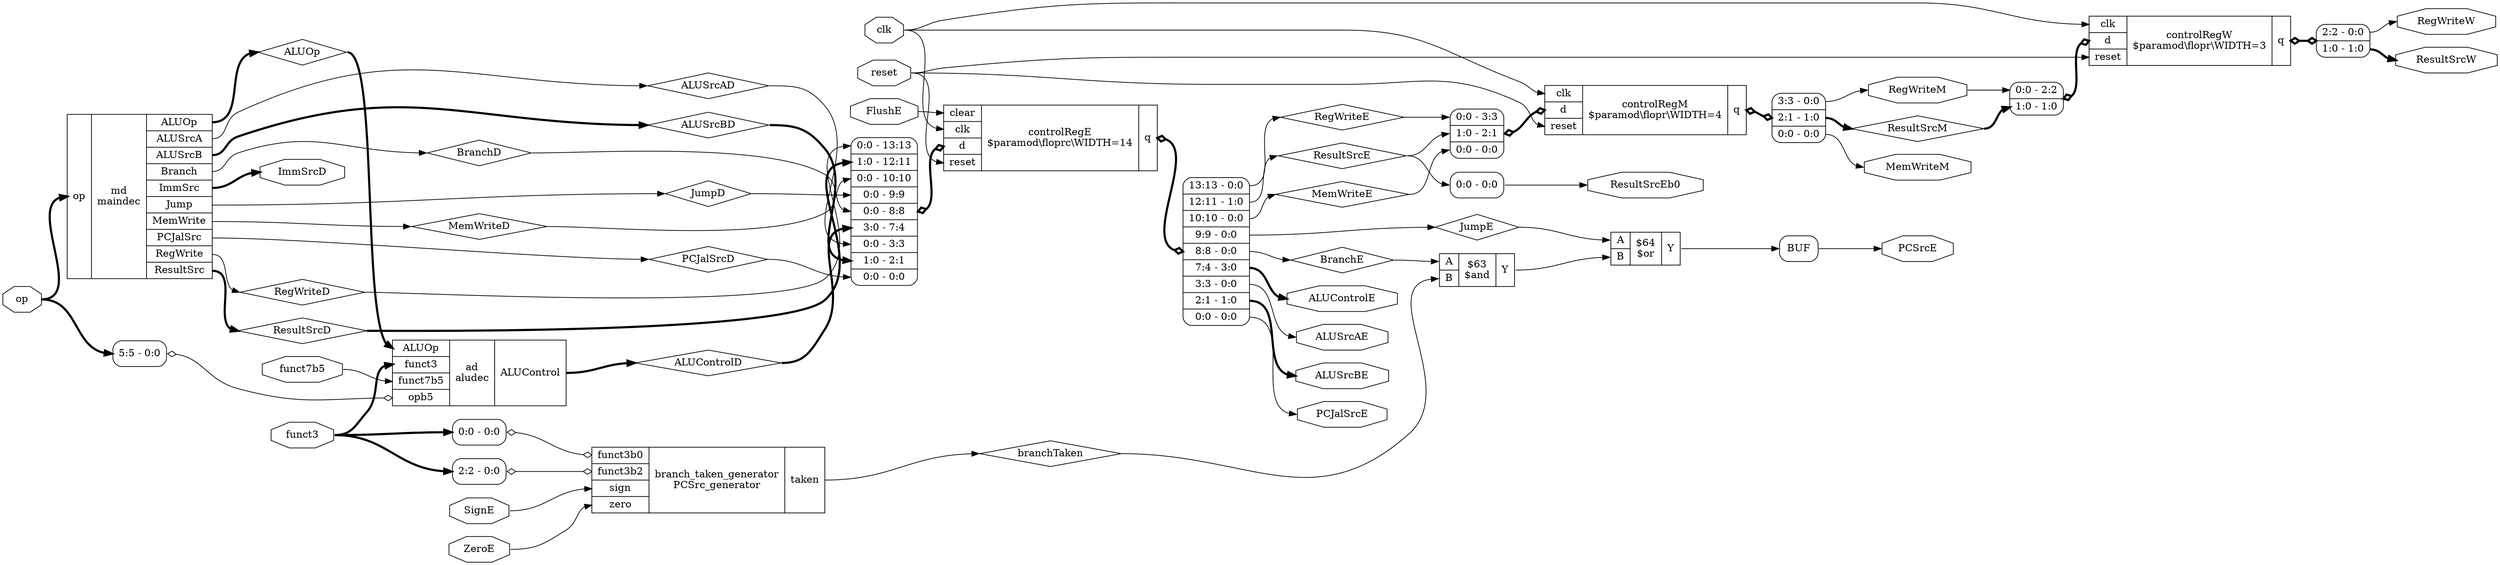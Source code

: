 digraph "controller" {
rankdir="LR";
remincross=true;
n3 [ shape=diamond, label="PCJalSrcD", color="black", fontcolor="black" ];
n4 [ shape=diamond, label="branchTaken", color="black", fontcolor="black" ];
n5 [ shape=diamond, label="ALUOp", color="black", fontcolor="black" ];
n6 [ shape=diamond, label="ALUSrcBD", color="black", fontcolor="black" ];
n7 [ shape=diamond, label="ALUSrcAD", color="black", fontcolor="black" ];
n8 [ shape=diamond, label="ALUControlD", color="black", fontcolor="black" ];
n9 [ shape=diamond, label="BranchE", color="black", fontcolor="black" ];
n10 [ shape=diamond, label="BranchD", color="black", fontcolor="black" ];
n11 [ shape=diamond, label="JumpE", color="black", fontcolor="black" ];
n12 [ shape=diamond, label="JumpD", color="black", fontcolor="black" ];
n13 [ shape=diamond, label="MemWriteE", color="black", fontcolor="black" ];
n14 [ shape=diamond, label="MemWriteD", color="black", fontcolor="black" ];
n15 [ shape=diamond, label="ResultSrcM", color="black", fontcolor="black" ];
n16 [ shape=diamond, label="ResultSrcE", color="black", fontcolor="black" ];
n17 [ shape=diamond, label="ResultSrcD", color="black", fontcolor="black" ];
n18 [ shape=diamond, label="RegWriteE", color="black", fontcolor="black" ];
n19 [ shape=diamond, label="RegWriteD", color="black", fontcolor="black" ];
n20 [ shape=octagon, label="ALUControlE", color="black", fontcolor="black" ];
n21 [ shape=octagon, label="ImmSrcD", color="black", fontcolor="black" ];
n22 [ shape=octagon, label="RegWriteW", color="black", fontcolor="black" ];
n23 [ shape=octagon, label="RegWriteM", color="black", fontcolor="black" ];
n24 [ shape=octagon, label="ResultSrcEb0", color="black", fontcolor="black" ];
n25 [ shape=octagon, label="ALUSrcBE", color="black", fontcolor="black" ];
n26 [ shape=octagon, label="PCJalSrcE", color="black", fontcolor="black" ];
n27 [ shape=octagon, label="ALUSrcAE", color="black", fontcolor="black" ];
n28 [ shape=octagon, label="PCSrcE", color="black", fontcolor="black" ];
n29 [ shape=octagon, label="MemWriteM", color="black", fontcolor="black" ];
n30 [ shape=octagon, label="ResultSrcW", color="black", fontcolor="black" ];
n31 [ shape=octagon, label="FlushE", color="black", fontcolor="black" ];
n32 [ shape=octagon, label="SignE", color="black", fontcolor="black" ];
n33 [ shape=octagon, label="ZeroE", color="black", fontcolor="black" ];
n34 [ shape=octagon, label="funct7b5", color="black", fontcolor="black" ];
n35 [ shape=octagon, label="funct3", color="black", fontcolor="black" ];
n36 [ shape=octagon, label="op", color="black", fontcolor="black" ];
n37 [ shape=octagon, label="reset", color="black", fontcolor="black" ];
n38 [ shape=octagon, label="clk", color="black", fontcolor="black" ];
c42 [ shape=record, label="{{<p39> A|<p40> B}|$64\n$or|{<p41> Y}}" ];
c43 [ shape=record, label="{{<p39> A|<p40> B}|$63\n$and|{<p41> Y}}" ];
c49 [ shape=record, label="{{<p44> funct3b0|<p45> funct3b2|<p46> sign|<p47> zero}|branch_taken_generator\nPCSrc_generator|{<p48> taken}}" ];
x0 [ shape=record, style=rounded, label="<s0> 0:0 - 0:0 " ];
x0:e -> c49:p44:w [arrowhead=odiamond, arrowtail=odiamond, dir=both, color="black", label=""];
x1 [ shape=record, style=rounded, label="<s0> 2:2 - 0:0 " ];
x1:e -> c49:p45:w [arrowhead=odiamond, arrowtail=odiamond, dir=both, color="black", label=""];
c52 [ shape=record, label="{{<p38> clk|<p50> d|<p37> reset}|controlRegW\n$paramod\\flopr\\WIDTH=3|{<p51> q}}" ];
x2 [ shape=record, style=rounded, label="<s1> 0:0 - 2:2 |<s0> 1:0 - 1:0 " ];
x2:e -> c52:p50:w [arrowhead=odiamond, arrowtail=odiamond, dir=both, color="black", style="setlinewidth(3)", label=""];
x3 [ shape=record, style=rounded, label="<s1> 2:2 - 0:0 |<s0> 1:0 - 1:0 " ];
c52:p51:e -> x3:w [arrowhead=odiamond, arrowtail=odiamond, dir=both, color="black", style="setlinewidth(3)", label=""];
c53 [ shape=record, label="{{<p38> clk|<p50> d|<p37> reset}|controlRegM\n$paramod\\flopr\\WIDTH=4|{<p51> q}}" ];
x4 [ shape=record, style=rounded, label="<s2> 0:0 - 3:3 |<s1> 1:0 - 2:1 |<s0> 0:0 - 0:0 " ];
x4:e -> c53:p50:w [arrowhead=odiamond, arrowtail=odiamond, dir=both, color="black", style="setlinewidth(3)", label=""];
x5 [ shape=record, style=rounded, label="<s2> 3:3 - 0:0 |<s1> 2:1 - 1:0 |<s0> 0:0 - 0:0 " ];
c53:p51:e -> x5:w [arrowhead=odiamond, arrowtail=odiamond, dir=both, color="black", style="setlinewidth(3)", label=""];
c55 [ shape=record, label="{{<p54> clear|<p38> clk|<p50> d|<p37> reset}|controlRegE\n$paramod\\floprc\\WIDTH=14|{<p51> q}}" ];
x6 [ shape=record, style=rounded, label="<s8> 0:0 - 13:13 |<s7> 1:0 - 12:11 |<s6> 0:0 - 10:10 |<s5> 0:0 - 9:9 |<s4> 0:0 - 8:8 |<s3> 3:0 - 7:4 |<s2> 0:0 - 3:3 |<s1> 1:0 - 2:1 |<s0> 0:0 - 0:0 " ];
x6:e -> c55:p50:w [arrowhead=odiamond, arrowtail=odiamond, dir=both, color="black", style="setlinewidth(3)", label=""];
x7 [ shape=record, style=rounded, label="<s8> 13:13 - 0:0 |<s7> 12:11 - 1:0 |<s6> 10:10 - 0:0 |<s5> 9:9 - 0:0 |<s4> 8:8 - 0:0 |<s3> 7:4 - 3:0 |<s2> 3:3 - 0:0 |<s1> 2:1 - 1:0 |<s0> 0:0 - 0:0 " ];
c55:p51:e -> x7:w [arrowhead=odiamond, arrowtail=odiamond, dir=both, color="black", style="setlinewidth(3)", label=""];
c58 [ shape=record, label="{{<p5> ALUOp|<p35> funct3|<p34> funct7b5|<p56> opb5}|ad\naludec|{<p57> ALUControl}}" ];
x8 [ shape=record, style=rounded, label="<s0> 5:5 - 0:0 " ];
x8:e -> c58:p56:w [arrowhead=odiamond, arrowtail=odiamond, dir=both, color="black", label=""];
c68 [ shape=record, label="{{<p36> op}|md\nmaindec|{<p5> ALUOp|<p59> ALUSrcA|<p60> ALUSrcB|<p61> Branch|<p62> ImmSrc|<p63> Jump|<p64> MemWrite|<p65> PCJalSrc|<p66> RegWrite|<p67> ResultSrc}}" ];
x9 [shape=box, style=rounded, label="BUF"];
x10 [ shape=record, style=rounded, label="<s0> 0:0 - 0:0 " ];
c42:p41:e -> x9:w:w [color="black", label=""];
c68:p61:e -> n10:w [color="black", label=""];
n10:e -> x6:s4:w [color="black", label=""];
x7:s5:e -> n11:w [color="black", label=""];
n11:e -> c42:p39:w [color="black", label=""];
c68:p63:e -> n12:w [color="black", label=""];
n12:e -> x6:s5:w [color="black", label=""];
x7:s6:e -> n13:w [color="black", label=""];
n13:e -> x4:s0:w [color="black", label=""];
c68:p64:e -> n14:w [color="black", label=""];
n14:e -> x6:s6:w [color="black", label=""];
x5:s1:e -> n15:w [color="black", style="setlinewidth(3)", label=""];
n15:e -> x2:s0:w [color="black", style="setlinewidth(3)", label=""];
x7:s7:e -> n16:w [color="black", label=""];
n16:e -> x10:s0:w [color="black", label=""];
n16:e -> x4:s1:w [color="black", label=""];
c68:p67:e -> n17:w [color="black", style="setlinewidth(3)", label=""];
n17:e -> x6:s7:w [color="black", style="setlinewidth(3)", label=""];
x7:s8:e -> n18:w [color="black", label=""];
n18:e -> x4:s2:w [color="black", label=""];
c68:p66:e -> n19:w [color="black", label=""];
n19:e -> x6:s8:w [color="black", label=""];
c43:p41:e -> c42:p40:w [color="black", label=""];
x7:s3:e -> n20:w [color="black", style="setlinewidth(3)", label=""];
c68:p62:e -> n21:w [color="black", style="setlinewidth(3)", label=""];
x3:s1:e -> n22:w [color="black", label=""];
x5:s2:e -> n23:w [color="black", label=""];
n23:e -> x2:s1:w [color="black", label=""];
x10:e -> n24:w [color="black", label=""];
x7:s1:e -> n25:w [color="black", style="setlinewidth(3)", label=""];
x7:s0:e -> n26:w [color="black", label=""];
x7:s2:e -> n27:w [color="black", label=""];
x9:e:e -> n28:w [color="black", label=""];
x5:s0:e -> n29:w [color="black", label=""];
c68:p65:e -> n3:w [color="black", label=""];
n3:e -> x6:s0:w [color="black", label=""];
x3:s0:e -> n30:w [color="black", style="setlinewidth(3)", label=""];
n31:e -> c55:p54:w [color="black", label=""];
n32:e -> c49:p46:w [color="black", label=""];
n33:e -> c49:p47:w [color="black", label=""];
n34:e -> c58:p34:w [color="black", label=""];
n35:e -> c58:p35:w [color="black", style="setlinewidth(3)", label=""];
n35:e -> x0:s0:w [color="black", style="setlinewidth(3)", label=""];
n35:e -> x1:s0:w [color="black", style="setlinewidth(3)", label=""];
n36:e -> c68:p36:w [color="black", style="setlinewidth(3)", label=""];
n36:e -> x8:s0:w [color="black", style="setlinewidth(3)", label=""];
n37:e -> c52:p37:w [color="black", label=""];
n37:e -> c53:p37:w [color="black", label=""];
n37:e -> c55:p37:w [color="black", label=""];
n38:e -> c52:p38:w [color="black", label=""];
n38:e -> c53:p38:w [color="black", label=""];
n38:e -> c55:p38:w [color="black", label=""];
c49:p48:e -> n4:w [color="black", label=""];
n4:e -> c43:p40:w [color="black", label=""];
c68:p5:e -> n5:w [color="black", style="setlinewidth(3)", label=""];
n5:e -> c58:p5:w [color="black", style="setlinewidth(3)", label=""];
c68:p60:e -> n6:w [color="black", style="setlinewidth(3)", label=""];
n6:e -> x6:s1:w [color="black", style="setlinewidth(3)", label=""];
c68:p59:e -> n7:w [color="black", label=""];
n7:e -> x6:s2:w [color="black", label=""];
c58:p57:e -> n8:w [color="black", style="setlinewidth(3)", label=""];
n8:e -> x6:s3:w [color="black", style="setlinewidth(3)", label=""];
x7:s4:e -> n9:w [color="black", label=""];
n9:e -> c43:p39:w [color="black", label=""];
}

